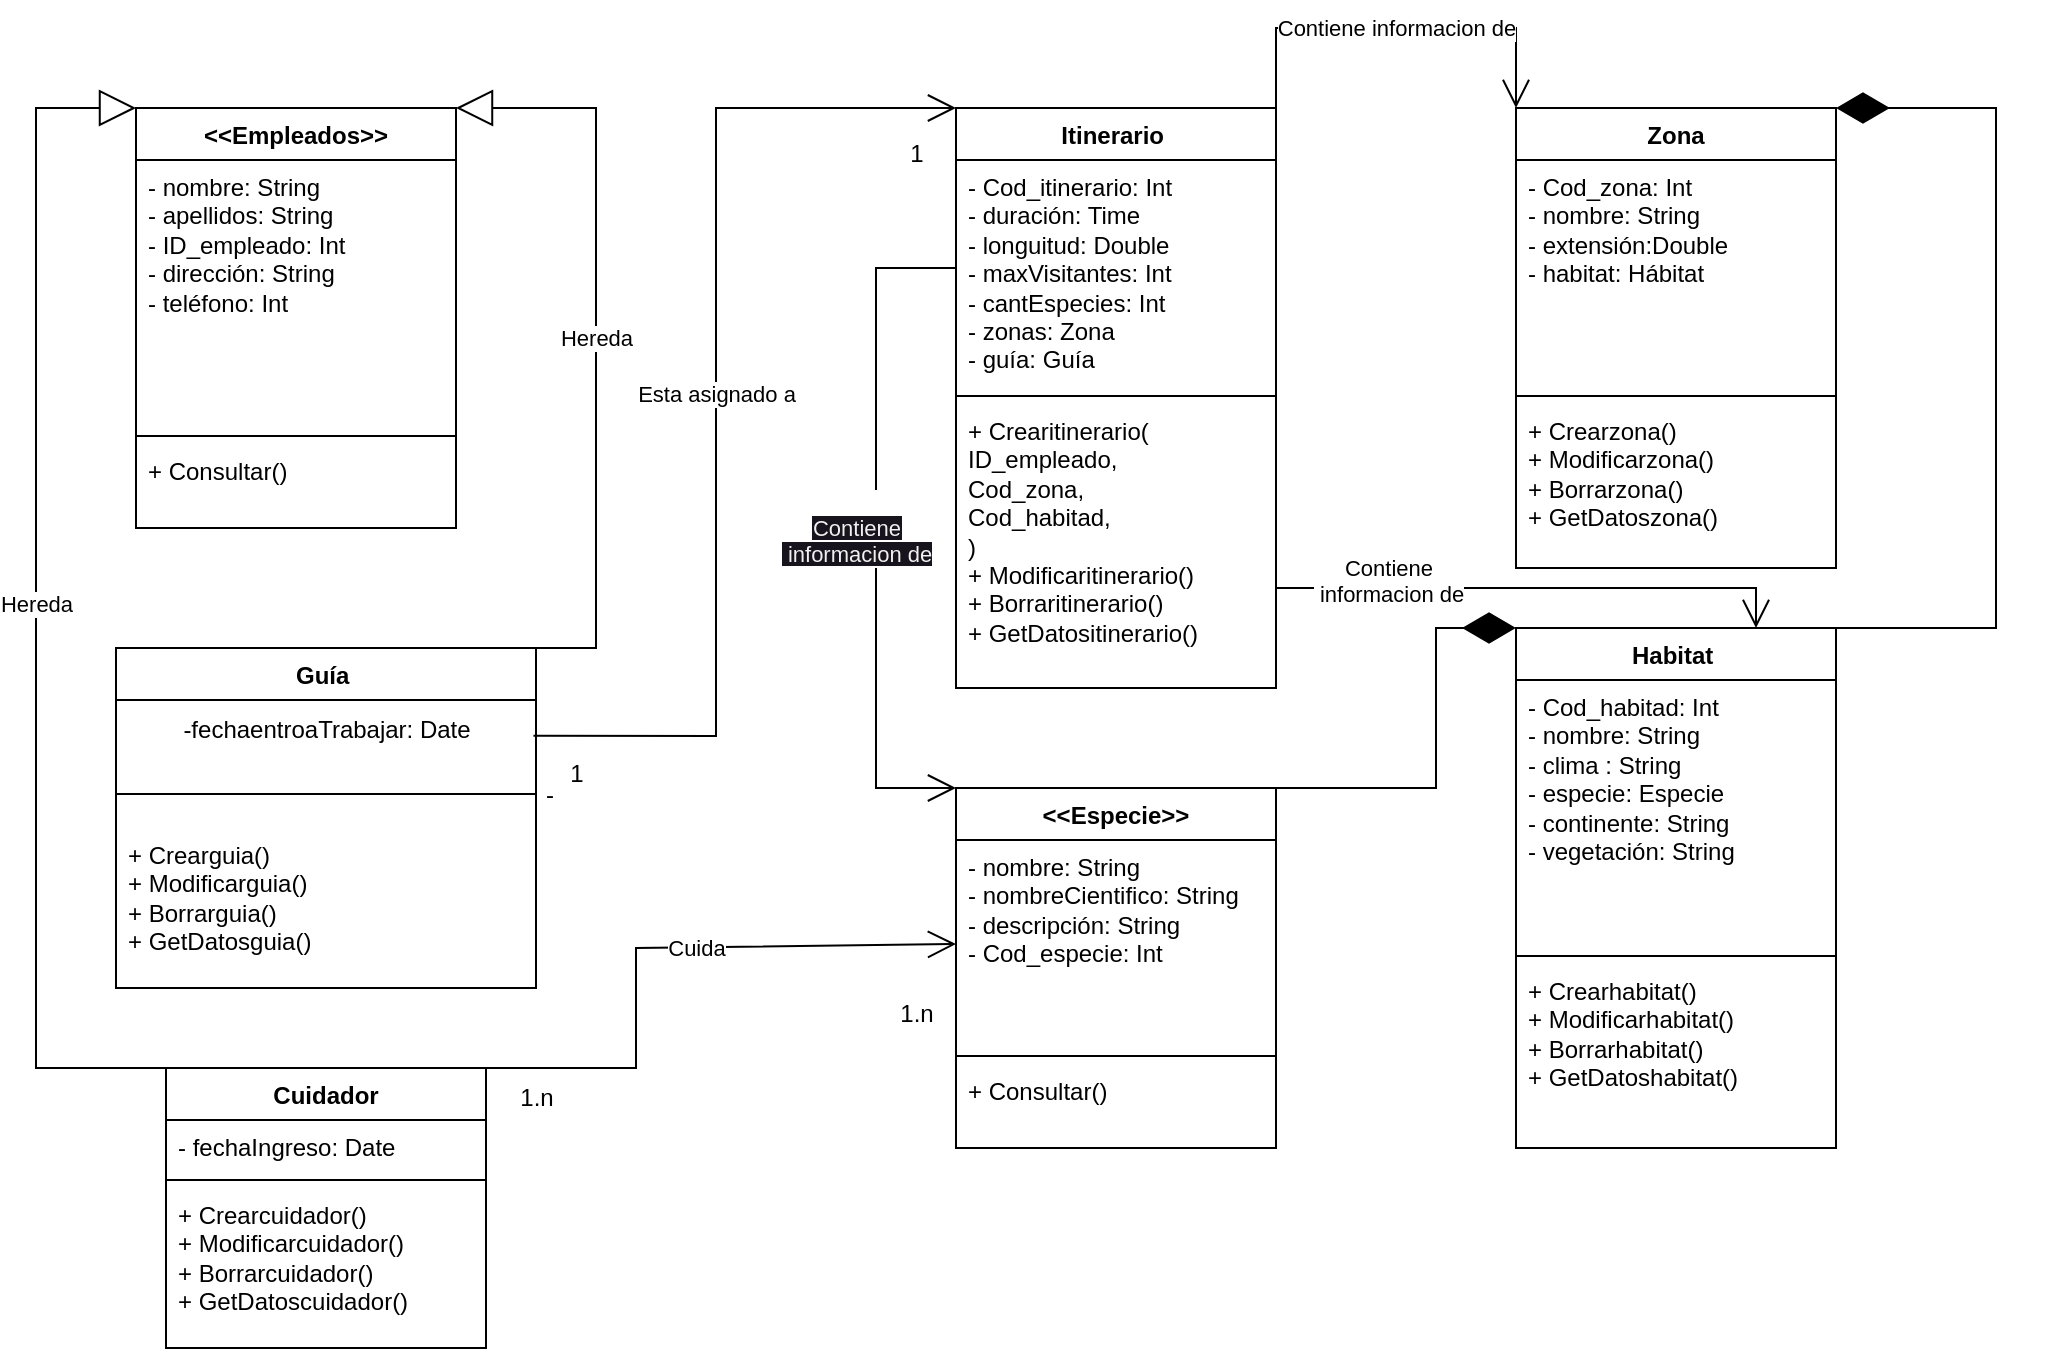 <mxfile version="21.2.8" type="device">
  <diagram name="Página-1" id="rhvRUWqRS52xlHlSXRw1">
    <mxGraphModel dx="1088" dy="872" grid="1" gridSize="10" guides="1" tooltips="1" connect="1" arrows="1" fold="1" page="1" pageScale="1" pageWidth="850" pageHeight="1100" math="0" shadow="0">
      <root>
        <mxCell id="0" />
        <mxCell id="1" parent="0" />
        <mxCell id="FgrugiENoI4IRfMD7-iK-1" value="&amp;lt;&amp;lt;Empleados&amp;gt;&amp;gt;" style="swimlane;fontStyle=1;align=center;verticalAlign=top;childLayout=stackLayout;horizontal=1;startSize=26;horizontalStack=0;resizeParent=1;resizeParentMax=0;resizeLast=0;collapsible=1;marginBottom=0;whiteSpace=wrap;html=1;" vertex="1" parent="1">
          <mxGeometry x="110" y="80" width="160" height="210" as="geometry" />
        </mxCell>
        <mxCell id="FgrugiENoI4IRfMD7-iK-2" value="- nombre: String&lt;br&gt;- apellidos: String&lt;br&gt;- ID_empleado: Int&lt;br&gt;- dirección: String&lt;br&gt;- teléfono: Int" style="text;strokeColor=none;fillColor=none;align=left;verticalAlign=top;spacingLeft=4;spacingRight=4;overflow=hidden;rotatable=0;points=[[0,0.5],[1,0.5]];portConstraint=eastwest;whiteSpace=wrap;html=1;" vertex="1" parent="FgrugiENoI4IRfMD7-iK-1">
          <mxGeometry y="26" width="160" height="134" as="geometry" />
        </mxCell>
        <mxCell id="FgrugiENoI4IRfMD7-iK-3" value="" style="line;strokeWidth=1;fillColor=none;align=left;verticalAlign=middle;spacingTop=-1;spacingLeft=3;spacingRight=3;rotatable=0;labelPosition=right;points=[];portConstraint=eastwest;strokeColor=inherit;" vertex="1" parent="FgrugiENoI4IRfMD7-iK-1">
          <mxGeometry y="160" width="160" height="8" as="geometry" />
        </mxCell>
        <mxCell id="FgrugiENoI4IRfMD7-iK-4" value="+ Consultar()" style="text;strokeColor=none;fillColor=none;align=left;verticalAlign=top;spacingLeft=4;spacingRight=4;overflow=hidden;rotatable=0;points=[[0,0.5],[1,0.5]];portConstraint=eastwest;whiteSpace=wrap;html=1;" vertex="1" parent="FgrugiENoI4IRfMD7-iK-1">
          <mxGeometry y="168" width="160" height="42" as="geometry" />
        </mxCell>
        <mxCell id="FgrugiENoI4IRfMD7-iK-5" value="&amp;lt;&amp;lt;Especie&amp;gt;&amp;gt;" style="swimlane;fontStyle=1;align=center;verticalAlign=top;childLayout=stackLayout;horizontal=1;startSize=26;horizontalStack=0;resizeParent=1;resizeParentMax=0;resizeLast=0;collapsible=1;marginBottom=0;whiteSpace=wrap;html=1;" vertex="1" parent="1">
          <mxGeometry x="520" y="420" width="160" height="180" as="geometry" />
        </mxCell>
        <mxCell id="FgrugiENoI4IRfMD7-iK-6" value="- nombre: String&lt;br&gt;- nombreCientifico: String&lt;br&gt;- descripción: String&lt;br&gt;- Cod_especie: Int" style="text;strokeColor=none;fillColor=none;align=left;verticalAlign=top;spacingLeft=4;spacingRight=4;overflow=hidden;rotatable=0;points=[[0,0.5],[1,0.5]];portConstraint=eastwest;whiteSpace=wrap;html=1;" vertex="1" parent="FgrugiENoI4IRfMD7-iK-5">
          <mxGeometry y="26" width="160" height="104" as="geometry" />
        </mxCell>
        <mxCell id="FgrugiENoI4IRfMD7-iK-7" value="" style="line;strokeWidth=1;fillColor=none;align=left;verticalAlign=middle;spacingTop=-1;spacingLeft=3;spacingRight=3;rotatable=0;labelPosition=right;points=[];portConstraint=eastwest;strokeColor=inherit;" vertex="1" parent="FgrugiENoI4IRfMD7-iK-5">
          <mxGeometry y="130" width="160" height="8" as="geometry" />
        </mxCell>
        <mxCell id="FgrugiENoI4IRfMD7-iK-8" value="+ Consultar()" style="text;strokeColor=none;fillColor=none;align=left;verticalAlign=top;spacingLeft=4;spacingRight=4;overflow=hidden;rotatable=0;points=[[0,0.5],[1,0.5]];portConstraint=eastwest;whiteSpace=wrap;html=1;" vertex="1" parent="FgrugiENoI4IRfMD7-iK-5">
          <mxGeometry y="138" width="160" height="42" as="geometry" />
        </mxCell>
        <mxCell id="FgrugiENoI4IRfMD7-iK-9" value="Guía&amp;nbsp;" style="swimlane;fontStyle=1;align=center;verticalAlign=top;childLayout=stackLayout;horizontal=1;startSize=26;horizontalStack=0;resizeParent=1;resizeParentMax=0;resizeLast=0;collapsible=1;marginBottom=0;whiteSpace=wrap;html=1;" vertex="1" parent="1">
          <mxGeometry x="100" y="350" width="210" height="170" as="geometry" />
        </mxCell>
        <mxCell id="FgrugiENoI4IRfMD7-iK-17" value="-fechaentroaTrabajar: Date" style="text;html=1;align=center;verticalAlign=middle;resizable=0;points=[];autosize=1;strokeColor=none;fillColor=none;" vertex="1" parent="FgrugiENoI4IRfMD7-iK-9">
          <mxGeometry y="26" width="210" height="30" as="geometry" />
        </mxCell>
        <mxCell id="FgrugiENoI4IRfMD7-iK-11" value="-" style="line;strokeWidth=1;fillColor=none;align=left;verticalAlign=middle;spacingTop=-1;spacingLeft=3;spacingRight=3;rotatable=0;labelPosition=right;points=[];portConstraint=eastwest;strokeColor=inherit;" vertex="1" parent="FgrugiENoI4IRfMD7-iK-9">
          <mxGeometry y="56" width="210" height="34" as="geometry" />
        </mxCell>
        <mxCell id="FgrugiENoI4IRfMD7-iK-12" value="+ Crearguia()&lt;br&gt;+ Modificarguia()&lt;br&gt;+ Borrarguia()&lt;br&gt;+ GetDatosguia()" style="text;strokeColor=none;fillColor=none;align=left;verticalAlign=top;spacingLeft=4;spacingRight=4;overflow=hidden;rotatable=0;points=[[0,0.5],[1,0.5]];portConstraint=eastwest;whiteSpace=wrap;html=1;" vertex="1" parent="FgrugiENoI4IRfMD7-iK-9">
          <mxGeometry y="90" width="210" height="80" as="geometry" />
        </mxCell>
        <mxCell id="FgrugiENoI4IRfMD7-iK-13" value="Cuidador" style="swimlane;fontStyle=1;align=center;verticalAlign=top;childLayout=stackLayout;horizontal=1;startSize=26;horizontalStack=0;resizeParent=1;resizeParentMax=0;resizeLast=0;collapsible=1;marginBottom=0;whiteSpace=wrap;html=1;" vertex="1" parent="1">
          <mxGeometry x="125" y="560" width="160" height="140" as="geometry" />
        </mxCell>
        <mxCell id="FgrugiENoI4IRfMD7-iK-14" value="- fechaIngreso: Date" style="text;strokeColor=none;fillColor=none;align=left;verticalAlign=top;spacingLeft=4;spacingRight=4;overflow=hidden;rotatable=0;points=[[0,0.5],[1,0.5]];portConstraint=eastwest;whiteSpace=wrap;html=1;" vertex="1" parent="FgrugiENoI4IRfMD7-iK-13">
          <mxGeometry y="26" width="160" height="26" as="geometry" />
        </mxCell>
        <mxCell id="FgrugiENoI4IRfMD7-iK-15" value="" style="line;strokeWidth=1;fillColor=none;align=left;verticalAlign=middle;spacingTop=-1;spacingLeft=3;spacingRight=3;rotatable=0;labelPosition=right;points=[];portConstraint=eastwest;strokeColor=inherit;" vertex="1" parent="FgrugiENoI4IRfMD7-iK-13">
          <mxGeometry y="52" width="160" height="8" as="geometry" />
        </mxCell>
        <mxCell id="FgrugiENoI4IRfMD7-iK-16" value="+ Crearcuidador()&lt;br&gt;+ Modificarcuidador()&lt;br&gt;+ Borrarcuidador()&lt;br&gt;+ GetDatoscuidador()" style="text;strokeColor=none;fillColor=none;align=left;verticalAlign=top;spacingLeft=4;spacingRight=4;overflow=hidden;rotatable=0;points=[[0,0.5],[1,0.5]];portConstraint=eastwest;whiteSpace=wrap;html=1;" vertex="1" parent="FgrugiENoI4IRfMD7-iK-13">
          <mxGeometry y="60" width="160" height="80" as="geometry" />
        </mxCell>
        <mxCell id="FgrugiENoI4IRfMD7-iK-19" value="Hereda" style="endArrow=block;endSize=16;endFill=0;html=1;rounded=0;entryX=1;entryY=0;entryDx=0;entryDy=0;" edge="1" parent="1" target="FgrugiENoI4IRfMD7-iK-1">
          <mxGeometry width="160" relative="1" as="geometry">
            <mxPoint x="310" y="350" as="sourcePoint" />
            <mxPoint x="560" y="400" as="targetPoint" />
            <Array as="points">
              <mxPoint x="340" y="350" />
              <mxPoint x="340" y="80" />
            </Array>
            <mxPoint as="offset" />
          </mxGeometry>
        </mxCell>
        <mxCell id="FgrugiENoI4IRfMD7-iK-20" value="Hereda" style="endArrow=block;endSize=16;endFill=0;html=1;rounded=0;exitX=0;exitY=0;exitDx=0;exitDy=0;entryX=0;entryY=0;entryDx=0;entryDy=0;" edge="1" parent="1" source="FgrugiENoI4IRfMD7-iK-13" target="FgrugiENoI4IRfMD7-iK-1">
          <mxGeometry width="160" relative="1" as="geometry">
            <mxPoint x="400" y="400" as="sourcePoint" />
            <mxPoint x="560" y="400" as="targetPoint" />
            <Array as="points">
              <mxPoint x="60" y="560" />
              <mxPoint x="60" y="320" />
              <mxPoint x="60" y="80" />
            </Array>
          </mxGeometry>
        </mxCell>
        <mxCell id="FgrugiENoI4IRfMD7-iK-21" value="Habitat&amp;nbsp;" style="swimlane;fontStyle=1;align=center;verticalAlign=top;childLayout=stackLayout;horizontal=1;startSize=26;horizontalStack=0;resizeParent=1;resizeParentMax=0;resizeLast=0;collapsible=1;marginBottom=0;whiteSpace=wrap;html=1;" vertex="1" parent="1">
          <mxGeometry x="800" y="340" width="160" height="260" as="geometry" />
        </mxCell>
        <mxCell id="FgrugiENoI4IRfMD7-iK-22" value="- Cod_habitad: Int&lt;br&gt;- nombre: String&lt;br&gt;- clima : String&lt;br&gt;- especie: Especie&lt;br&gt;- continente: String&lt;br&gt;- vegetación: String&amp;nbsp;" style="text;strokeColor=none;fillColor=none;align=left;verticalAlign=top;spacingLeft=4;spacingRight=4;overflow=hidden;rotatable=0;points=[[0,0.5],[1,0.5]];portConstraint=eastwest;whiteSpace=wrap;html=1;" vertex="1" parent="FgrugiENoI4IRfMD7-iK-21">
          <mxGeometry y="26" width="160" height="134" as="geometry" />
        </mxCell>
        <mxCell id="FgrugiENoI4IRfMD7-iK-23" value="" style="line;strokeWidth=1;fillColor=none;align=left;verticalAlign=middle;spacingTop=-1;spacingLeft=3;spacingRight=3;rotatable=0;labelPosition=right;points=[];portConstraint=eastwest;strokeColor=inherit;" vertex="1" parent="FgrugiENoI4IRfMD7-iK-21">
          <mxGeometry y="160" width="160" height="8" as="geometry" />
        </mxCell>
        <mxCell id="FgrugiENoI4IRfMD7-iK-24" value="+ Crearhabitat()&lt;br&gt;+ Modificarhabitat()&lt;br&gt;+ Borrarhabitat()&lt;br&gt;+ GetDatoshabitat()" style="text;strokeColor=none;fillColor=none;align=left;verticalAlign=top;spacingLeft=4;spacingRight=4;overflow=hidden;rotatable=0;points=[[0,0.5],[1,0.5]];portConstraint=eastwest;whiteSpace=wrap;html=1;" vertex="1" parent="FgrugiENoI4IRfMD7-iK-21">
          <mxGeometry y="168" width="160" height="92" as="geometry" />
        </mxCell>
        <mxCell id="FgrugiENoI4IRfMD7-iK-25" value="Zona" style="swimlane;fontStyle=1;align=center;verticalAlign=top;childLayout=stackLayout;horizontal=1;startSize=26;horizontalStack=0;resizeParent=1;resizeParentMax=0;resizeLast=0;collapsible=1;marginBottom=0;whiteSpace=wrap;html=1;" vertex="1" parent="1">
          <mxGeometry x="800" y="80" width="160" height="230" as="geometry" />
        </mxCell>
        <mxCell id="FgrugiENoI4IRfMD7-iK-26" value="- Cod_zona: Int&lt;br&gt;- nombre: String&lt;br&gt;- extensión:Double&lt;br&gt;- habitat: Hábitat&amp;nbsp;" style="text;strokeColor=none;fillColor=none;align=left;verticalAlign=top;spacingLeft=4;spacingRight=4;overflow=hidden;rotatable=0;points=[[0,0.5],[1,0.5]];portConstraint=eastwest;whiteSpace=wrap;html=1;" vertex="1" parent="FgrugiENoI4IRfMD7-iK-25">
          <mxGeometry y="26" width="160" height="114" as="geometry" />
        </mxCell>
        <mxCell id="FgrugiENoI4IRfMD7-iK-27" value="" style="line;strokeWidth=1;fillColor=none;align=left;verticalAlign=middle;spacingTop=-1;spacingLeft=3;spacingRight=3;rotatable=0;labelPosition=right;points=[];portConstraint=eastwest;strokeColor=inherit;" vertex="1" parent="FgrugiENoI4IRfMD7-iK-25">
          <mxGeometry y="140" width="160" height="8" as="geometry" />
        </mxCell>
        <mxCell id="FgrugiENoI4IRfMD7-iK-28" value="+ Crearzona()&lt;br&gt;+ Modificarzona()&lt;br&gt;+ Borrarzona()&lt;br&gt;+ GetDatoszona()" style="text;strokeColor=none;fillColor=none;align=left;verticalAlign=top;spacingLeft=4;spacingRight=4;overflow=hidden;rotatable=0;points=[[0,0.5],[1,0.5]];portConstraint=eastwest;whiteSpace=wrap;html=1;" vertex="1" parent="FgrugiENoI4IRfMD7-iK-25">
          <mxGeometry y="148" width="160" height="82" as="geometry" />
        </mxCell>
        <mxCell id="FgrugiENoI4IRfMD7-iK-29" value="Itinerario&amp;nbsp;" style="swimlane;fontStyle=1;align=center;verticalAlign=top;childLayout=stackLayout;horizontal=1;startSize=26;horizontalStack=0;resizeParent=1;resizeParentMax=0;resizeLast=0;collapsible=1;marginBottom=0;whiteSpace=wrap;html=1;" vertex="1" parent="1">
          <mxGeometry x="520" y="80" width="160" height="290" as="geometry" />
        </mxCell>
        <mxCell id="FgrugiENoI4IRfMD7-iK-30" value="- Cod_itinerario: Int&lt;br&gt;- duración: Time&lt;br&gt;- longuitud: Double&lt;br&gt;- maxVisitantes: Int&lt;br&gt;- cantEspecies: Int&lt;br&gt;- zonas: Zona&lt;br&gt;- guía: Guía&amp;nbsp;" style="text;strokeColor=none;fillColor=none;align=left;verticalAlign=top;spacingLeft=4;spacingRight=4;overflow=hidden;rotatable=0;points=[[0,0.5],[1,0.5]];portConstraint=eastwest;whiteSpace=wrap;html=1;" vertex="1" parent="FgrugiENoI4IRfMD7-iK-29">
          <mxGeometry y="26" width="160" height="114" as="geometry" />
        </mxCell>
        <mxCell id="FgrugiENoI4IRfMD7-iK-31" value="" style="line;strokeWidth=1;fillColor=none;align=left;verticalAlign=middle;spacingTop=-1;spacingLeft=3;spacingRight=3;rotatable=0;labelPosition=right;points=[];portConstraint=eastwest;strokeColor=inherit;" vertex="1" parent="FgrugiENoI4IRfMD7-iK-29">
          <mxGeometry y="140" width="160" height="8" as="geometry" />
        </mxCell>
        <mxCell id="FgrugiENoI4IRfMD7-iK-32" value="+ Crearitinerario(&lt;br&gt;ID_empleado,&lt;br&gt;Cod_zona,&lt;br&gt;Cod_habitad,&lt;br&gt;)&lt;br&gt;+ Modificaritinerario()&lt;br&gt;+ Borraritinerario()&lt;br&gt;+ GetDatositinerario()" style="text;strokeColor=none;fillColor=none;align=left;verticalAlign=top;spacingLeft=4;spacingRight=4;overflow=hidden;rotatable=0;points=[[0,0.5],[1,0.5]];portConstraint=eastwest;whiteSpace=wrap;html=1;" vertex="1" parent="FgrugiENoI4IRfMD7-iK-29">
          <mxGeometry y="148" width="160" height="142" as="geometry" />
        </mxCell>
        <mxCell id="FgrugiENoI4IRfMD7-iK-33" value="" style="endArrow=open;endFill=1;endSize=12;html=1;rounded=0;exitX=1;exitY=0;exitDx=0;exitDy=0;entryX=0;entryY=0.5;entryDx=0;entryDy=0;" edge="1" parent="1" source="FgrugiENoI4IRfMD7-iK-13" target="FgrugiENoI4IRfMD7-iK-6">
          <mxGeometry width="160" relative="1" as="geometry">
            <mxPoint x="400" y="400" as="sourcePoint" />
            <mxPoint x="560" y="400" as="targetPoint" />
            <Array as="points">
              <mxPoint x="360" y="560" />
              <mxPoint x="360" y="500" />
            </Array>
          </mxGeometry>
        </mxCell>
        <mxCell id="FgrugiENoI4IRfMD7-iK-39" value="Cuida" style="edgeLabel;html=1;align=center;verticalAlign=middle;resizable=0;points=[];" vertex="1" connectable="0" parent="FgrugiENoI4IRfMD7-iK-33">
          <mxGeometry x="0.114" relative="1" as="geometry">
            <mxPoint as="offset" />
          </mxGeometry>
        </mxCell>
        <mxCell id="FgrugiENoI4IRfMD7-iK-35" value="1.n" style="text;html=1;align=center;verticalAlign=middle;resizable=0;points=[];autosize=1;strokeColor=none;fillColor=none;" vertex="1" parent="1">
          <mxGeometry x="480" y="518" width="40" height="30" as="geometry" />
        </mxCell>
        <mxCell id="FgrugiENoI4IRfMD7-iK-37" value="1.n" style="text;html=1;align=center;verticalAlign=middle;resizable=0;points=[];autosize=1;strokeColor=none;fillColor=none;" vertex="1" parent="1">
          <mxGeometry x="290" y="560" width="40" height="30" as="geometry" />
        </mxCell>
        <mxCell id="FgrugiENoI4IRfMD7-iK-40" value="" style="endArrow=open;endFill=1;endSize=12;html=1;rounded=0;exitX=0.994;exitY=0.597;exitDx=0;exitDy=0;exitPerimeter=0;entryX=0;entryY=0;entryDx=0;entryDy=0;" edge="1" parent="1" source="FgrugiENoI4IRfMD7-iK-17" target="FgrugiENoI4IRfMD7-iK-29">
          <mxGeometry width="160" relative="1" as="geometry">
            <mxPoint x="420" y="400" as="sourcePoint" />
            <mxPoint x="470" y="220" as="targetPoint" />
            <Array as="points">
              <mxPoint x="400" y="394" />
              <mxPoint x="400" y="80" />
            </Array>
          </mxGeometry>
        </mxCell>
        <mxCell id="FgrugiENoI4IRfMD7-iK-41" value="Esta asignado a" style="edgeLabel;html=1;align=center;verticalAlign=middle;resizable=0;points=[];" vertex="1" connectable="0" parent="FgrugiENoI4IRfMD7-iK-40">
          <mxGeometry x="0.0" relative="1" as="geometry">
            <mxPoint as="offset" />
          </mxGeometry>
        </mxCell>
        <mxCell id="FgrugiENoI4IRfMD7-iK-42" value="1" style="text;html=1;align=center;verticalAlign=middle;resizable=0;points=[];autosize=1;strokeColor=none;fillColor=none;" vertex="1" parent="1">
          <mxGeometry x="315" y="398" width="30" height="30" as="geometry" />
        </mxCell>
        <mxCell id="FgrugiENoI4IRfMD7-iK-43" value="1" style="text;html=1;align=center;verticalAlign=middle;resizable=0;points=[];autosize=1;strokeColor=none;fillColor=none;" vertex="1" parent="1">
          <mxGeometry x="485" y="88" width="30" height="30" as="geometry" />
        </mxCell>
        <mxCell id="FgrugiENoI4IRfMD7-iK-44" value="" style="endArrow=diamondThin;endFill=1;endSize=24;html=1;rounded=0;exitX=1;exitY=0;exitDx=0;exitDy=0;entryX=0;entryY=0;entryDx=0;entryDy=0;" edge="1" parent="1" source="FgrugiENoI4IRfMD7-iK-5" target="FgrugiENoI4IRfMD7-iK-21">
          <mxGeometry width="160" relative="1" as="geometry">
            <mxPoint x="670" y="400" as="sourcePoint" />
            <mxPoint x="830" y="400" as="targetPoint" />
            <Array as="points">
              <mxPoint x="760" y="420" />
              <mxPoint x="760" y="340" />
            </Array>
          </mxGeometry>
        </mxCell>
        <mxCell id="FgrugiENoI4IRfMD7-iK-45" value="" style="endArrow=diamondThin;endFill=1;endSize=24;html=1;rounded=0;entryX=1;entryY=0;entryDx=0;entryDy=0;exitX=1;exitY=0;exitDx=0;exitDy=0;" edge="1" parent="1" source="FgrugiENoI4IRfMD7-iK-21" target="FgrugiENoI4IRfMD7-iK-25">
          <mxGeometry width="160" relative="1" as="geometry">
            <mxPoint x="1070" y="140" as="sourcePoint" />
            <mxPoint x="830" y="400" as="targetPoint" />
            <Array as="points">
              <mxPoint x="1040" y="340" />
              <mxPoint x="1040" y="140" />
              <mxPoint x="1040" y="80" />
            </Array>
          </mxGeometry>
        </mxCell>
        <mxCell id="FgrugiENoI4IRfMD7-iK-46" value="" style="endArrow=open;endFill=1;endSize=12;html=1;rounded=0;exitX=1;exitY=0;exitDx=0;exitDy=0;entryX=0;entryY=0;entryDx=0;entryDy=0;" edge="1" parent="1" source="FgrugiENoI4IRfMD7-iK-29" target="FgrugiENoI4IRfMD7-iK-25">
          <mxGeometry width="160" relative="1" as="geometry">
            <mxPoint x="670" y="400" as="sourcePoint" />
            <mxPoint x="830" y="400" as="targetPoint" />
            <Array as="points">
              <mxPoint x="680" y="40" />
              <mxPoint x="800" y="40" />
            </Array>
          </mxGeometry>
        </mxCell>
        <mxCell id="FgrugiENoI4IRfMD7-iK-47" value="Contiene informacion de" style="edgeLabel;html=1;align=center;verticalAlign=middle;resizable=0;points=[];" vertex="1" connectable="0" parent="FgrugiENoI4IRfMD7-iK-46">
          <mxGeometry x="0.249" y="-2" relative="1" as="geometry">
            <mxPoint x="-25" y="-2" as="offset" />
          </mxGeometry>
        </mxCell>
        <mxCell id="FgrugiENoI4IRfMD7-iK-48" value="&lt;br&gt;&lt;span style=&quot;color: rgb(240, 240, 240); font-family: Helvetica; font-size: 11px; font-style: normal; font-variant-ligatures: normal; font-variant-caps: normal; font-weight: 400; letter-spacing: normal; orphans: 2; text-align: center; text-indent: 0px; text-transform: none; widows: 2; word-spacing: 0px; -webkit-text-stroke-width: 0px; background-color: rgb(24, 20, 29); text-decoration-thickness: initial; text-decoration-style: initial; text-decoration-color: initial; float: none; display: inline !important;&quot;&gt;Contiene&lt;br&gt;&amp;nbsp;informacion de&lt;/span&gt;&lt;br&gt;" style="endArrow=open;endFill=1;endSize=12;html=1;rounded=0;entryX=0;entryY=0;entryDx=0;entryDy=0;" edge="1" parent="1" target="FgrugiENoI4IRfMD7-iK-5">
          <mxGeometry y="-10" width="160" relative="1" as="geometry">
            <mxPoint x="520" y="160" as="sourcePoint" />
            <mxPoint x="710" y="260" as="targetPoint" />
            <Array as="points">
              <mxPoint x="480" y="160" />
              <mxPoint x="480" y="290" />
              <mxPoint x="480" y="420" />
            </Array>
            <mxPoint as="offset" />
          </mxGeometry>
        </mxCell>
        <mxCell id="FgrugiENoI4IRfMD7-iK-49" value="" style="endArrow=open;endFill=1;endSize=12;html=1;rounded=0;entryX=0.75;entryY=0;entryDx=0;entryDy=0;" edge="1" parent="1" target="FgrugiENoI4IRfMD7-iK-21">
          <mxGeometry width="160" relative="1" as="geometry">
            <mxPoint x="680" y="320" as="sourcePoint" />
            <mxPoint x="710" y="340" as="targetPoint" />
            <Array as="points">
              <mxPoint x="920" y="320" />
            </Array>
          </mxGeometry>
        </mxCell>
        <mxCell id="FgrugiENoI4IRfMD7-iK-50" value="&lt;br&gt;Contiene&lt;br&gt;&amp;nbsp;informacion de" style="edgeLabel;html=1;align=center;verticalAlign=middle;resizable=0;points=[];" vertex="1" connectable="0" parent="FgrugiENoI4IRfMD7-iK-49">
          <mxGeometry x="-0.571" y="1" relative="1" as="geometry">
            <mxPoint y="-9" as="offset" />
          </mxGeometry>
        </mxCell>
      </root>
    </mxGraphModel>
  </diagram>
</mxfile>
